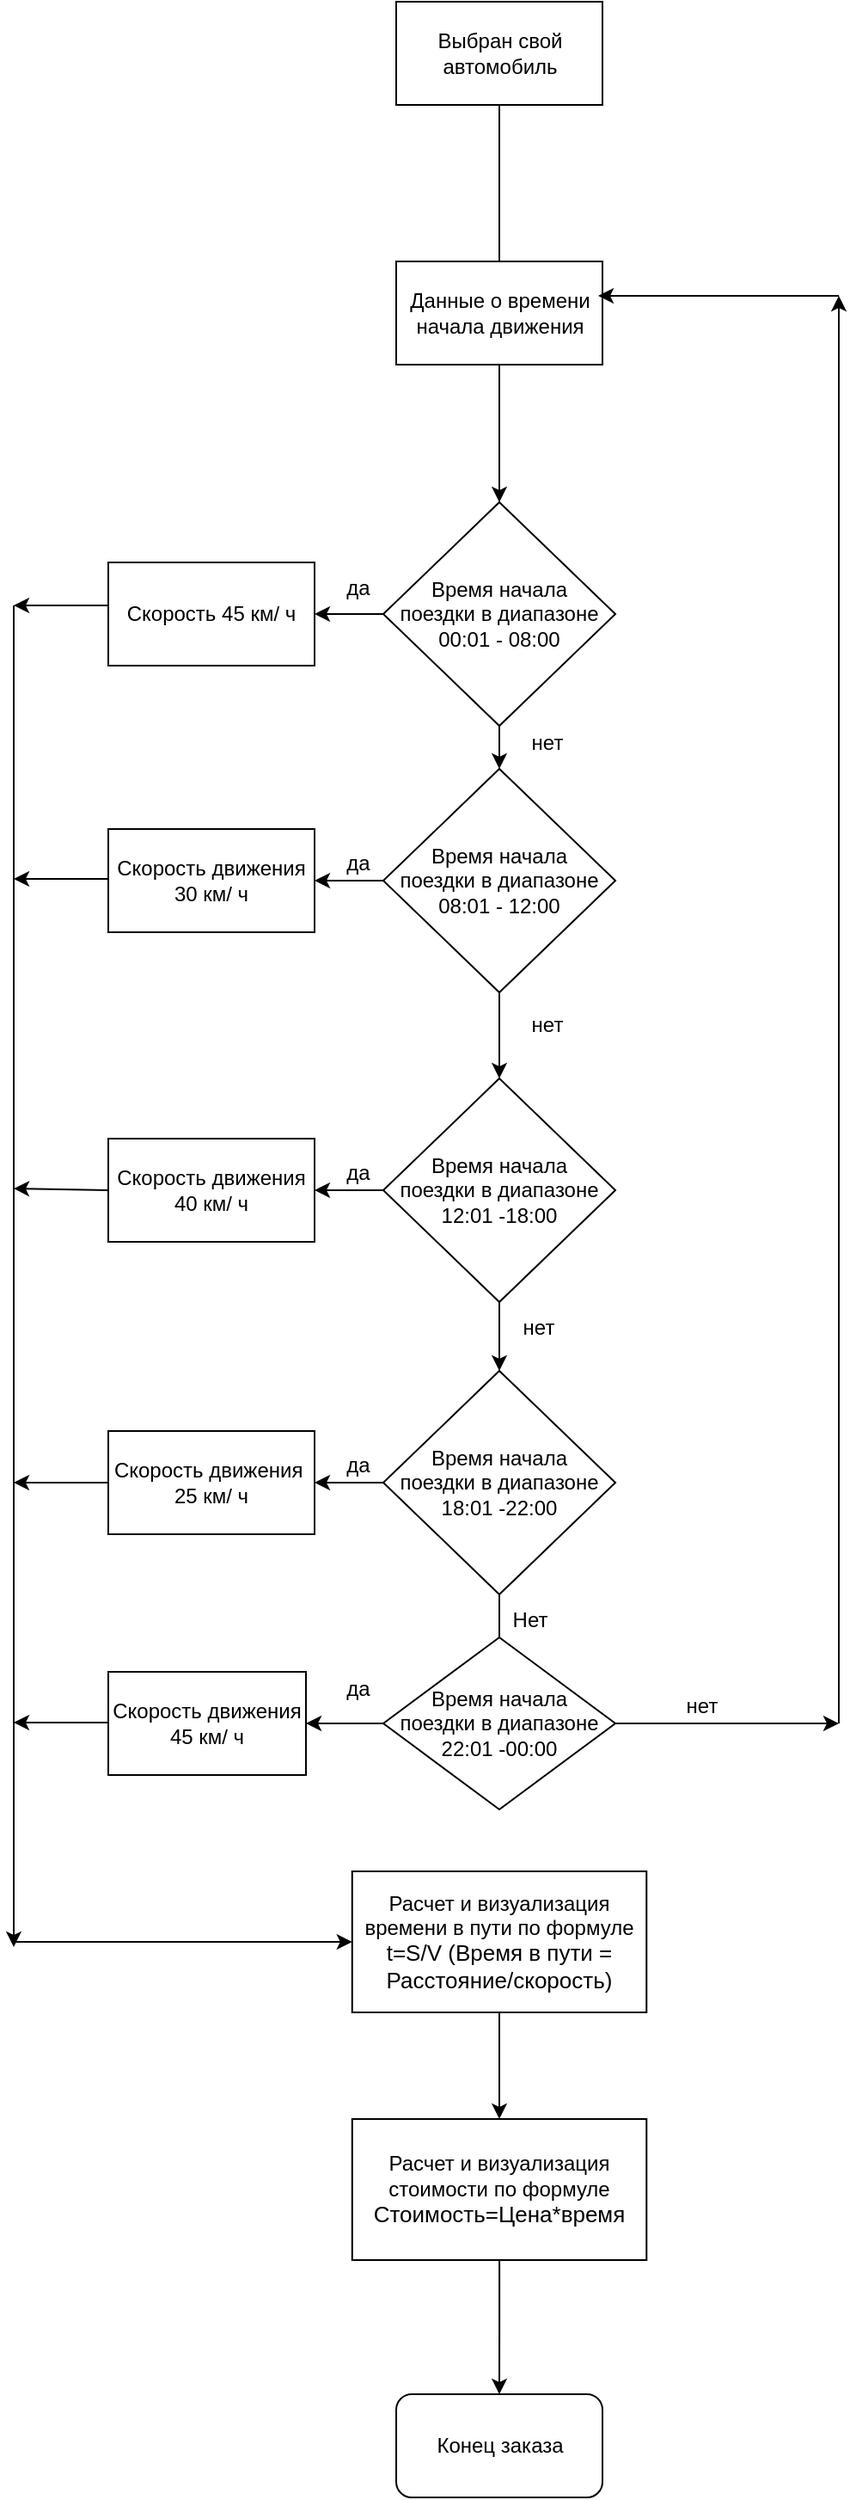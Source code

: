 <mxfile version="15.9.4" type="google"><diagram id="C5RBs43oDa-KdzZeNtuy" name="Page-1"><mxGraphModel dx="2249" dy="-417" grid="1" gridSize="10" guides="1" tooltips="1" connect="1" arrows="1" fold="1" page="1" pageScale="1" pageWidth="827" pageHeight="1169" math="0" shadow="0"><root><mxCell id="WIyWlLk6GJQsqaUBKTNV-0"/><mxCell id="WIyWlLk6GJQsqaUBKTNV-1" parent="WIyWlLk6GJQsqaUBKTNV-0"/><mxCell id="rFrAPDpzB5qi4h6LF1jg-17" value="" style="edgeStyle=orthogonalEdgeStyle;rounded=0;orthogonalLoop=1;jettySize=auto;html=1;" parent="WIyWlLk6GJQsqaUBKTNV-1" source="npnPh1y5j-HGMaOAGtRF-128" target="rFrAPDpzB5qi4h6LF1jg-16" edge="1"><mxGeometry relative="1" as="geometry"/></mxCell><mxCell id="npnPh1y5j-HGMaOAGtRF-128" value="Расчет и визуализация времени в пути по формуле &lt;span style=&quot;font-size: 13px ; color: #000000 ; font-weight: normal ; text-decoration: none ; font-family: &amp;#34;arial&amp;#34; ; font-style: normal&quot;&gt;t=S/V (Время в пути = Расстояние/скорость)&lt;/span&gt;" style="rounded=0;whiteSpace=wrap;html=1;" parent="WIyWlLk6GJQsqaUBKTNV-1" vertex="1"><mxGeometry x="-43.12" y="2256" width="171.25" height="82" as="geometry"/></mxCell><mxCell id="npnPh1y5j-HGMaOAGtRF-130" value="Конец заказа" style="rounded=1;whiteSpace=wrap;html=1;" parent="WIyWlLk6GJQsqaUBKTNV-1" vertex="1"><mxGeometry x="-17.49" y="2560" width="120" height="60" as="geometry"/></mxCell><mxCell id="m5zGtEz3YxC0wX684KxM-64" value="" style="edgeStyle=orthogonalEdgeStyle;rounded=0;orthogonalLoop=1;jettySize=auto;html=1;" parent="WIyWlLk6GJQsqaUBKTNV-1" source="m5zGtEz3YxC0wX684KxM-47" edge="1"><mxGeometry relative="1" as="geometry"><mxPoint x="-65" y="1525" as="targetPoint"/></mxGeometry></mxCell><mxCell id="m5zGtEz3YxC0wX684KxM-66" value="" style="edgeStyle=orthogonalEdgeStyle;rounded=0;orthogonalLoop=1;jettySize=auto;html=1;" parent="WIyWlLk6GJQsqaUBKTNV-1" source="m5zGtEz3YxC0wX684KxM-47" target="m5zGtEz3YxC0wX684KxM-48" edge="1"><mxGeometry relative="1" as="geometry"/></mxCell><mxCell id="m5zGtEz3YxC0wX684KxM-47" value="&lt;div&gt;Время начала&lt;br&gt; поездки в диапазоне&lt;/div&gt;&lt;div&gt;00:01 - 08:00&lt;br&gt;&lt;/div&gt;" style="rhombus;whiteSpace=wrap;html=1;" parent="WIyWlLk6GJQsqaUBKTNV-1" vertex="1"><mxGeometry x="-25" y="1460" width="135" height="130" as="geometry"/></mxCell><mxCell id="m5zGtEz3YxC0wX684KxM-69" value="" style="edgeStyle=orthogonalEdgeStyle;rounded=0;orthogonalLoop=1;jettySize=auto;html=1;" parent="WIyWlLk6GJQsqaUBKTNV-1" source="m5zGtEz3YxC0wX684KxM-48" target="m5zGtEz3YxC0wX684KxM-49" edge="1"><mxGeometry relative="1" as="geometry"/></mxCell><mxCell id="m5zGtEz3YxC0wX684KxM-72" value="" style="edgeStyle=orthogonalEdgeStyle;rounded=0;orthogonalLoop=1;jettySize=auto;html=1;" parent="WIyWlLk6GJQsqaUBKTNV-1" source="m5zGtEz3YxC0wX684KxM-48" edge="1"><mxGeometry relative="1" as="geometry"><mxPoint x="-65" y="1680" as="targetPoint"/></mxGeometry></mxCell><mxCell id="m5zGtEz3YxC0wX684KxM-48" value="&lt;div&gt;Время начала&lt;br&gt; поездки в диапазоне&lt;/div&gt;&lt;div&gt;08:01 - 12:00&lt;br&gt;&lt;/div&gt;" style="rhombus;whiteSpace=wrap;html=1;" parent="WIyWlLk6GJQsqaUBKTNV-1" vertex="1"><mxGeometry x="-25" y="1615" width="135" height="130" as="geometry"/></mxCell><mxCell id="m5zGtEz3YxC0wX684KxM-74" value="" style="edgeStyle=orthogonalEdgeStyle;rounded=0;orthogonalLoop=1;jettySize=auto;html=1;" parent="WIyWlLk6GJQsqaUBKTNV-1" source="m5zGtEz3YxC0wX684KxM-49" target="m5zGtEz3YxC0wX684KxM-51" edge="1"><mxGeometry relative="1" as="geometry"/></mxCell><mxCell id="m5zGtEz3YxC0wX684KxM-77" value="" style="edgeStyle=orthogonalEdgeStyle;rounded=0;orthogonalLoop=1;jettySize=auto;html=1;entryX=1;entryY=0.5;entryDx=0;entryDy=0;" parent="WIyWlLk6GJQsqaUBKTNV-1" source="m5zGtEz3YxC0wX684KxM-49" target="m5zGtEz3YxC0wX684KxM-95" edge="1"><mxGeometry relative="1" as="geometry"><mxPoint x="-60" y="1860" as="targetPoint"/></mxGeometry></mxCell><mxCell id="m5zGtEz3YxC0wX684KxM-49" value="&lt;div&gt;Время начала &lt;br&gt;поездки в диапазоне&lt;/div&gt;&lt;div&gt;12:01 -18:00&lt;br&gt;&lt;/div&gt;" style="rhombus;whiteSpace=wrap;html=1;" parent="WIyWlLk6GJQsqaUBKTNV-1" vertex="1"><mxGeometry x="-25" y="1795" width="135" height="130" as="geometry"/></mxCell><mxCell id="m5zGtEz3YxC0wX684KxM-79" value="" style="edgeStyle=orthogonalEdgeStyle;rounded=0;orthogonalLoop=1;jettySize=auto;html=1;entryX=0.5;entryY=0;entryDx=0;entryDy=0;entryPerimeter=0;" parent="WIyWlLk6GJQsqaUBKTNV-1" source="m5zGtEz3YxC0wX684KxM-51" edge="1"><mxGeometry relative="1" as="geometry"><mxPoint x="42.5" y="2140" as="targetPoint"/></mxGeometry></mxCell><mxCell id="m5zGtEz3YxC0wX684KxM-82" value="" style="edgeStyle=orthogonalEdgeStyle;rounded=0;orthogonalLoop=1;jettySize=auto;html=1;" parent="WIyWlLk6GJQsqaUBKTNV-1" source="m5zGtEz3YxC0wX684KxM-51" target="m5zGtEz3YxC0wX684KxM-100" edge="1"><mxGeometry relative="1" as="geometry"><mxPoint x="-60" y="2030" as="targetPoint"/></mxGeometry></mxCell><mxCell id="m5zGtEz3YxC0wX684KxM-51" value="&lt;div&gt;Время начала &lt;br&gt;поездки в диапазоне&lt;/div&gt;&lt;div&gt;18:01 -22:00&lt;br&gt;&lt;/div&gt;" style="rhombus;whiteSpace=wrap;html=1;" parent="WIyWlLk6GJQsqaUBKTNV-1" vertex="1"><mxGeometry x="-25" y="1965" width="135" height="130" as="geometry"/></mxCell><mxCell id="m5zGtEz3YxC0wX684KxM-62" value="" style="edgeStyle=orthogonalEdgeStyle;rounded=0;orthogonalLoop=1;jettySize=auto;html=1;startArrow=none;" parent="WIyWlLk6GJQsqaUBKTNV-1" source="rFrAPDpzB5qi4h6LF1jg-0" target="m5zGtEz3YxC0wX684KxM-47" edge="1"><mxGeometry relative="1" as="geometry"/></mxCell><mxCell id="m5zGtEz3YxC0wX684KxM-59" value="Выбран свой автомобиль" style="rounded=0;whiteSpace=wrap;html=1;" parent="WIyWlLk6GJQsqaUBKTNV-1" vertex="1"><mxGeometry x="-17.5" y="1169" width="120" height="60" as="geometry"/></mxCell><mxCell id="m5zGtEz3YxC0wX684KxM-67" value="нет" style="text;html=1;align=center;verticalAlign=middle;resizable=0;points=[];autosize=1;strokeColor=none;fillColor=none;" parent="WIyWlLk6GJQsqaUBKTNV-1" vertex="1"><mxGeometry x="55" y="1590" width="30" height="20" as="geometry"/></mxCell><mxCell id="m5zGtEz3YxC0wX684KxM-68" value="да" style="text;html=1;align=center;verticalAlign=middle;resizable=0;points=[];autosize=1;strokeColor=none;fillColor=none;" parent="WIyWlLk6GJQsqaUBKTNV-1" vertex="1"><mxGeometry x="-55" y="1500" width="30" height="20" as="geometry"/></mxCell><mxCell id="m5zGtEz3YxC0wX684KxM-70" value="нет" style="text;html=1;align=center;verticalAlign=middle;resizable=0;points=[];autosize=1;strokeColor=none;fillColor=none;" parent="WIyWlLk6GJQsqaUBKTNV-1" vertex="1"><mxGeometry x="55" y="1754" width="30" height="20" as="geometry"/></mxCell><mxCell id="m5zGtEz3YxC0wX684KxM-73" value="да" style="text;html=1;align=center;verticalAlign=middle;resizable=0;points=[];autosize=1;strokeColor=none;fillColor=none;" parent="WIyWlLk6GJQsqaUBKTNV-1" vertex="1"><mxGeometry x="-55" y="1660" width="30" height="20" as="geometry"/></mxCell><mxCell id="m5zGtEz3YxC0wX684KxM-75" value="нет" style="text;html=1;align=center;verticalAlign=middle;resizable=0;points=[];autosize=1;strokeColor=none;fillColor=none;" parent="WIyWlLk6GJQsqaUBKTNV-1" vertex="1"><mxGeometry x="50" y="1930" width="30" height="20" as="geometry"/></mxCell><mxCell id="m5zGtEz3YxC0wX684KxM-78" value="да" style="text;html=1;align=center;verticalAlign=middle;resizable=0;points=[];autosize=1;strokeColor=none;fillColor=none;" parent="WIyWlLk6GJQsqaUBKTNV-1" vertex="1"><mxGeometry x="-55" y="1840" width="30" height="20" as="geometry"/></mxCell><mxCell id="m5zGtEz3YxC0wX684KxM-83" value="да" style="text;html=1;align=center;verticalAlign=middle;resizable=0;points=[];autosize=1;strokeColor=none;fillColor=none;" parent="WIyWlLk6GJQsqaUBKTNV-1" vertex="1"><mxGeometry x="-55" y="2010" width="30" height="20" as="geometry"/></mxCell><mxCell id="m5zGtEz3YxC0wX684KxM-87" value="Скорость 45 км/ ч " style="rounded=0;whiteSpace=wrap;html=1;" parent="WIyWlLk6GJQsqaUBKTNV-1" vertex="1"><mxGeometry x="-185" y="1495" width="120" height="60" as="geometry"/></mxCell><mxCell id="m5zGtEz3YxC0wX684KxM-91" value="Скорость движения 30 км/ ч " style="rounded=0;whiteSpace=wrap;html=1;" parent="WIyWlLk6GJQsqaUBKTNV-1" vertex="1"><mxGeometry x="-185" y="1650" width="120" height="60" as="geometry"/></mxCell><mxCell id="m5zGtEz3YxC0wX684KxM-95" value="Скорость движения 40 км/ ч " style="rounded=0;whiteSpace=wrap;html=1;" parent="WIyWlLk6GJQsqaUBKTNV-1" vertex="1"><mxGeometry x="-185" y="1830" width="120" height="60" as="geometry"/></mxCell><mxCell id="m5zGtEz3YxC0wX684KxM-100" value="Скорость движения&amp;nbsp; 25 км/ ч " style="rounded=0;whiteSpace=wrap;html=1;" parent="WIyWlLk6GJQsqaUBKTNV-1" vertex="1"><mxGeometry x="-185" y="2000" width="120" height="60" as="geometry"/></mxCell><mxCell id="m5zGtEz3YxC0wX684KxM-104" value="Скорость движения 45 км/ ч " style="rounded=0;whiteSpace=wrap;html=1;" parent="WIyWlLk6GJQsqaUBKTNV-1" vertex="1"><mxGeometry x="-185" y="2140" width="115" height="60" as="geometry"/></mxCell><mxCell id="rFrAPDpzB5qi4h6LF1jg-0" value="Данные о времени начала движения" style="rounded=0;whiteSpace=wrap;html=1;" parent="WIyWlLk6GJQsqaUBKTNV-1" vertex="1"><mxGeometry x="-17.5" y="1320" width="120" height="60" as="geometry"/></mxCell><mxCell id="rFrAPDpzB5qi4h6LF1jg-1" value="" style="edgeStyle=orthogonalEdgeStyle;rounded=0;orthogonalLoop=1;jettySize=auto;html=1;endArrow=none;" parent="WIyWlLk6GJQsqaUBKTNV-1" source="m5zGtEz3YxC0wX684KxM-59" target="rFrAPDpzB5qi4h6LF1jg-0" edge="1"><mxGeometry relative="1" as="geometry"><mxPoint x="42.5" y="1229" as="sourcePoint"/><mxPoint x="42.5" y="1460" as="targetPoint"/></mxGeometry></mxCell><mxCell id="rFrAPDpzB5qi4h6LF1jg-7" value="" style="endArrow=classic;html=1;rounded=0;" parent="WIyWlLk6GJQsqaUBKTNV-1" edge="1"><mxGeometry width="50" height="50" relative="1" as="geometry"><mxPoint x="-185" y="1520" as="sourcePoint"/><mxPoint x="-240" y="1520" as="targetPoint"/></mxGeometry></mxCell><mxCell id="rFrAPDpzB5qi4h6LF1jg-8" value="" style="endArrow=classic;html=1;rounded=0;" parent="WIyWlLk6GJQsqaUBKTNV-1" edge="1"><mxGeometry width="50" height="50" relative="1" as="geometry"><mxPoint x="-185" y="1679" as="sourcePoint"/><mxPoint x="-240" y="1679" as="targetPoint"/></mxGeometry></mxCell><mxCell id="rFrAPDpzB5qi4h6LF1jg-9" value="" style="endArrow=classic;html=1;rounded=0;exitX=0;exitY=0.5;exitDx=0;exitDy=0;" parent="WIyWlLk6GJQsqaUBKTNV-1" source="m5zGtEz3YxC0wX684KxM-95" edge="1"><mxGeometry width="50" height="50" relative="1" as="geometry"><mxPoint x="-175" y="1859" as="sourcePoint"/><mxPoint x="-240" y="1859" as="targetPoint"/></mxGeometry></mxCell><mxCell id="rFrAPDpzB5qi4h6LF1jg-12" value="" style="endArrow=classic;html=1;rounded=0;" parent="WIyWlLk6GJQsqaUBKTNV-1" edge="1"><mxGeometry width="50" height="50" relative="1" as="geometry"><mxPoint x="-185" y="2030" as="sourcePoint"/><mxPoint x="-240" y="2030" as="targetPoint"/></mxGeometry></mxCell><mxCell id="rFrAPDpzB5qi4h6LF1jg-13" value="" style="endArrow=classic;html=1;rounded=0;" parent="WIyWlLk6GJQsqaUBKTNV-1" edge="1"><mxGeometry width="50" height="50" relative="1" as="geometry"><mxPoint x="-185" y="2169.5" as="sourcePoint"/><mxPoint x="-240" y="2169.5" as="targetPoint"/></mxGeometry></mxCell><mxCell id="rFrAPDpzB5qi4h6LF1jg-14" value="" style="endArrow=classic;html=1;rounded=0;" parent="WIyWlLk6GJQsqaUBKTNV-1" edge="1"><mxGeometry width="50" height="50" relative="1" as="geometry"><mxPoint x="-240" y="1520" as="sourcePoint"/><mxPoint x="-240" y="2300" as="targetPoint"/></mxGeometry></mxCell><mxCell id="rFrAPDpzB5qi4h6LF1jg-15" value="" style="endArrow=classic;html=1;rounded=0;entryX=0;entryY=0.5;entryDx=0;entryDy=0;" parent="WIyWlLk6GJQsqaUBKTNV-1" target="npnPh1y5j-HGMaOAGtRF-128" edge="1"><mxGeometry width="50" height="50" relative="1" as="geometry"><mxPoint x="-240" y="2297" as="sourcePoint"/><mxPoint x="-190" y="2250" as="targetPoint"/></mxGeometry></mxCell><mxCell id="rFrAPDpzB5qi4h6LF1jg-18" value="" style="edgeStyle=orthogonalEdgeStyle;rounded=0;orthogonalLoop=1;jettySize=auto;html=1;" parent="WIyWlLk6GJQsqaUBKTNV-1" source="rFrAPDpzB5qi4h6LF1jg-16" target="npnPh1y5j-HGMaOAGtRF-130" edge="1"><mxGeometry relative="1" as="geometry"/></mxCell><mxCell id="rFrAPDpzB5qi4h6LF1jg-16" value="Расчет и визуализация стоимости по формуле &lt;span style=&quot;font-size: 13px ; color: #000000 ; font-weight: normal ; text-decoration: none ; font-family: &amp;#34;arial&amp;#34; ; font-style: normal&quot;&gt;Стоимость=Цена*время&lt;/span&gt;" style="rounded=0;whiteSpace=wrap;html=1;" parent="WIyWlLk6GJQsqaUBKTNV-1" vertex="1"><mxGeometry x="-43.11" y="2400" width="171.25" height="82" as="geometry"/></mxCell><mxCell id="q-1hS5Fa_omX1cUaEhJU-0" value="&lt;div&gt;Нет&lt;/div&gt;" style="text;html=1;align=center;verticalAlign=middle;resizable=0;points=[];autosize=1;strokeColor=none;fillColor=none;" parent="WIyWlLk6GJQsqaUBKTNV-1" vertex="1"><mxGeometry x="40" y="2100" width="40" height="20" as="geometry"/></mxCell><mxCell id="AcLqdcqudGxPDEU8-D50-3" value="" style="edgeStyle=orthogonalEdgeStyle;rounded=0;orthogonalLoop=1;jettySize=auto;html=1;" edge="1" parent="WIyWlLk6GJQsqaUBKTNV-1" source="AcLqdcqudGxPDEU8-D50-1" target="m5zGtEz3YxC0wX684KxM-104"><mxGeometry relative="1" as="geometry"/></mxCell><mxCell id="AcLqdcqudGxPDEU8-D50-1" value="&lt;div&gt;Время начала&lt;br&gt; поездки в диапазоне&lt;/div&gt;22:01 -00:00" style="rhombus;whiteSpace=wrap;html=1;" vertex="1" parent="WIyWlLk6GJQsqaUBKTNV-1"><mxGeometry x="-24.99" y="2120" width="135" height="100" as="geometry"/></mxCell><mxCell id="AcLqdcqudGxPDEU8-D50-2" value="&lt;div&gt;да&lt;br&gt;&lt;/div&gt;" style="text;html=1;align=center;verticalAlign=middle;resizable=0;points=[];autosize=1;strokeColor=none;fillColor=none;" vertex="1" parent="WIyWlLk6GJQsqaUBKTNV-1"><mxGeometry x="-54.99" y="2140" width="30" height="20" as="geometry"/></mxCell><mxCell id="AcLqdcqudGxPDEU8-D50-4" value="" style="endArrow=classic;html=1;rounded=0;" edge="1" parent="WIyWlLk6GJQsqaUBKTNV-1"><mxGeometry width="50" height="50" relative="1" as="geometry"><mxPoint x="110" y="2170" as="sourcePoint"/><mxPoint x="240" y="2170" as="targetPoint"/></mxGeometry></mxCell><mxCell id="AcLqdcqudGxPDEU8-D50-5" value="нет" style="text;html=1;align=center;verticalAlign=middle;resizable=0;points=[];autosize=1;strokeColor=none;fillColor=none;" vertex="1" parent="WIyWlLk6GJQsqaUBKTNV-1"><mxGeometry x="145" y="2150" width="30" height="20" as="geometry"/></mxCell><mxCell id="AcLqdcqudGxPDEU8-D50-6" value="" style="endArrow=classic;html=1;rounded=0;" edge="1" parent="WIyWlLk6GJQsqaUBKTNV-1"><mxGeometry width="50" height="50" relative="1" as="geometry"><mxPoint x="240" y="2170" as="sourcePoint"/><mxPoint x="240" y="1340" as="targetPoint"/></mxGeometry></mxCell><mxCell id="AcLqdcqudGxPDEU8-D50-8" value="" style="endArrow=classic;html=1;rounded=0;" edge="1" parent="WIyWlLk6GJQsqaUBKTNV-1"><mxGeometry width="50" height="50" relative="1" as="geometry"><mxPoint x="240.01" y="1340" as="sourcePoint"/><mxPoint x="100" y="1340" as="targetPoint"/></mxGeometry></mxCell></root></mxGraphModel></diagram></mxfile>